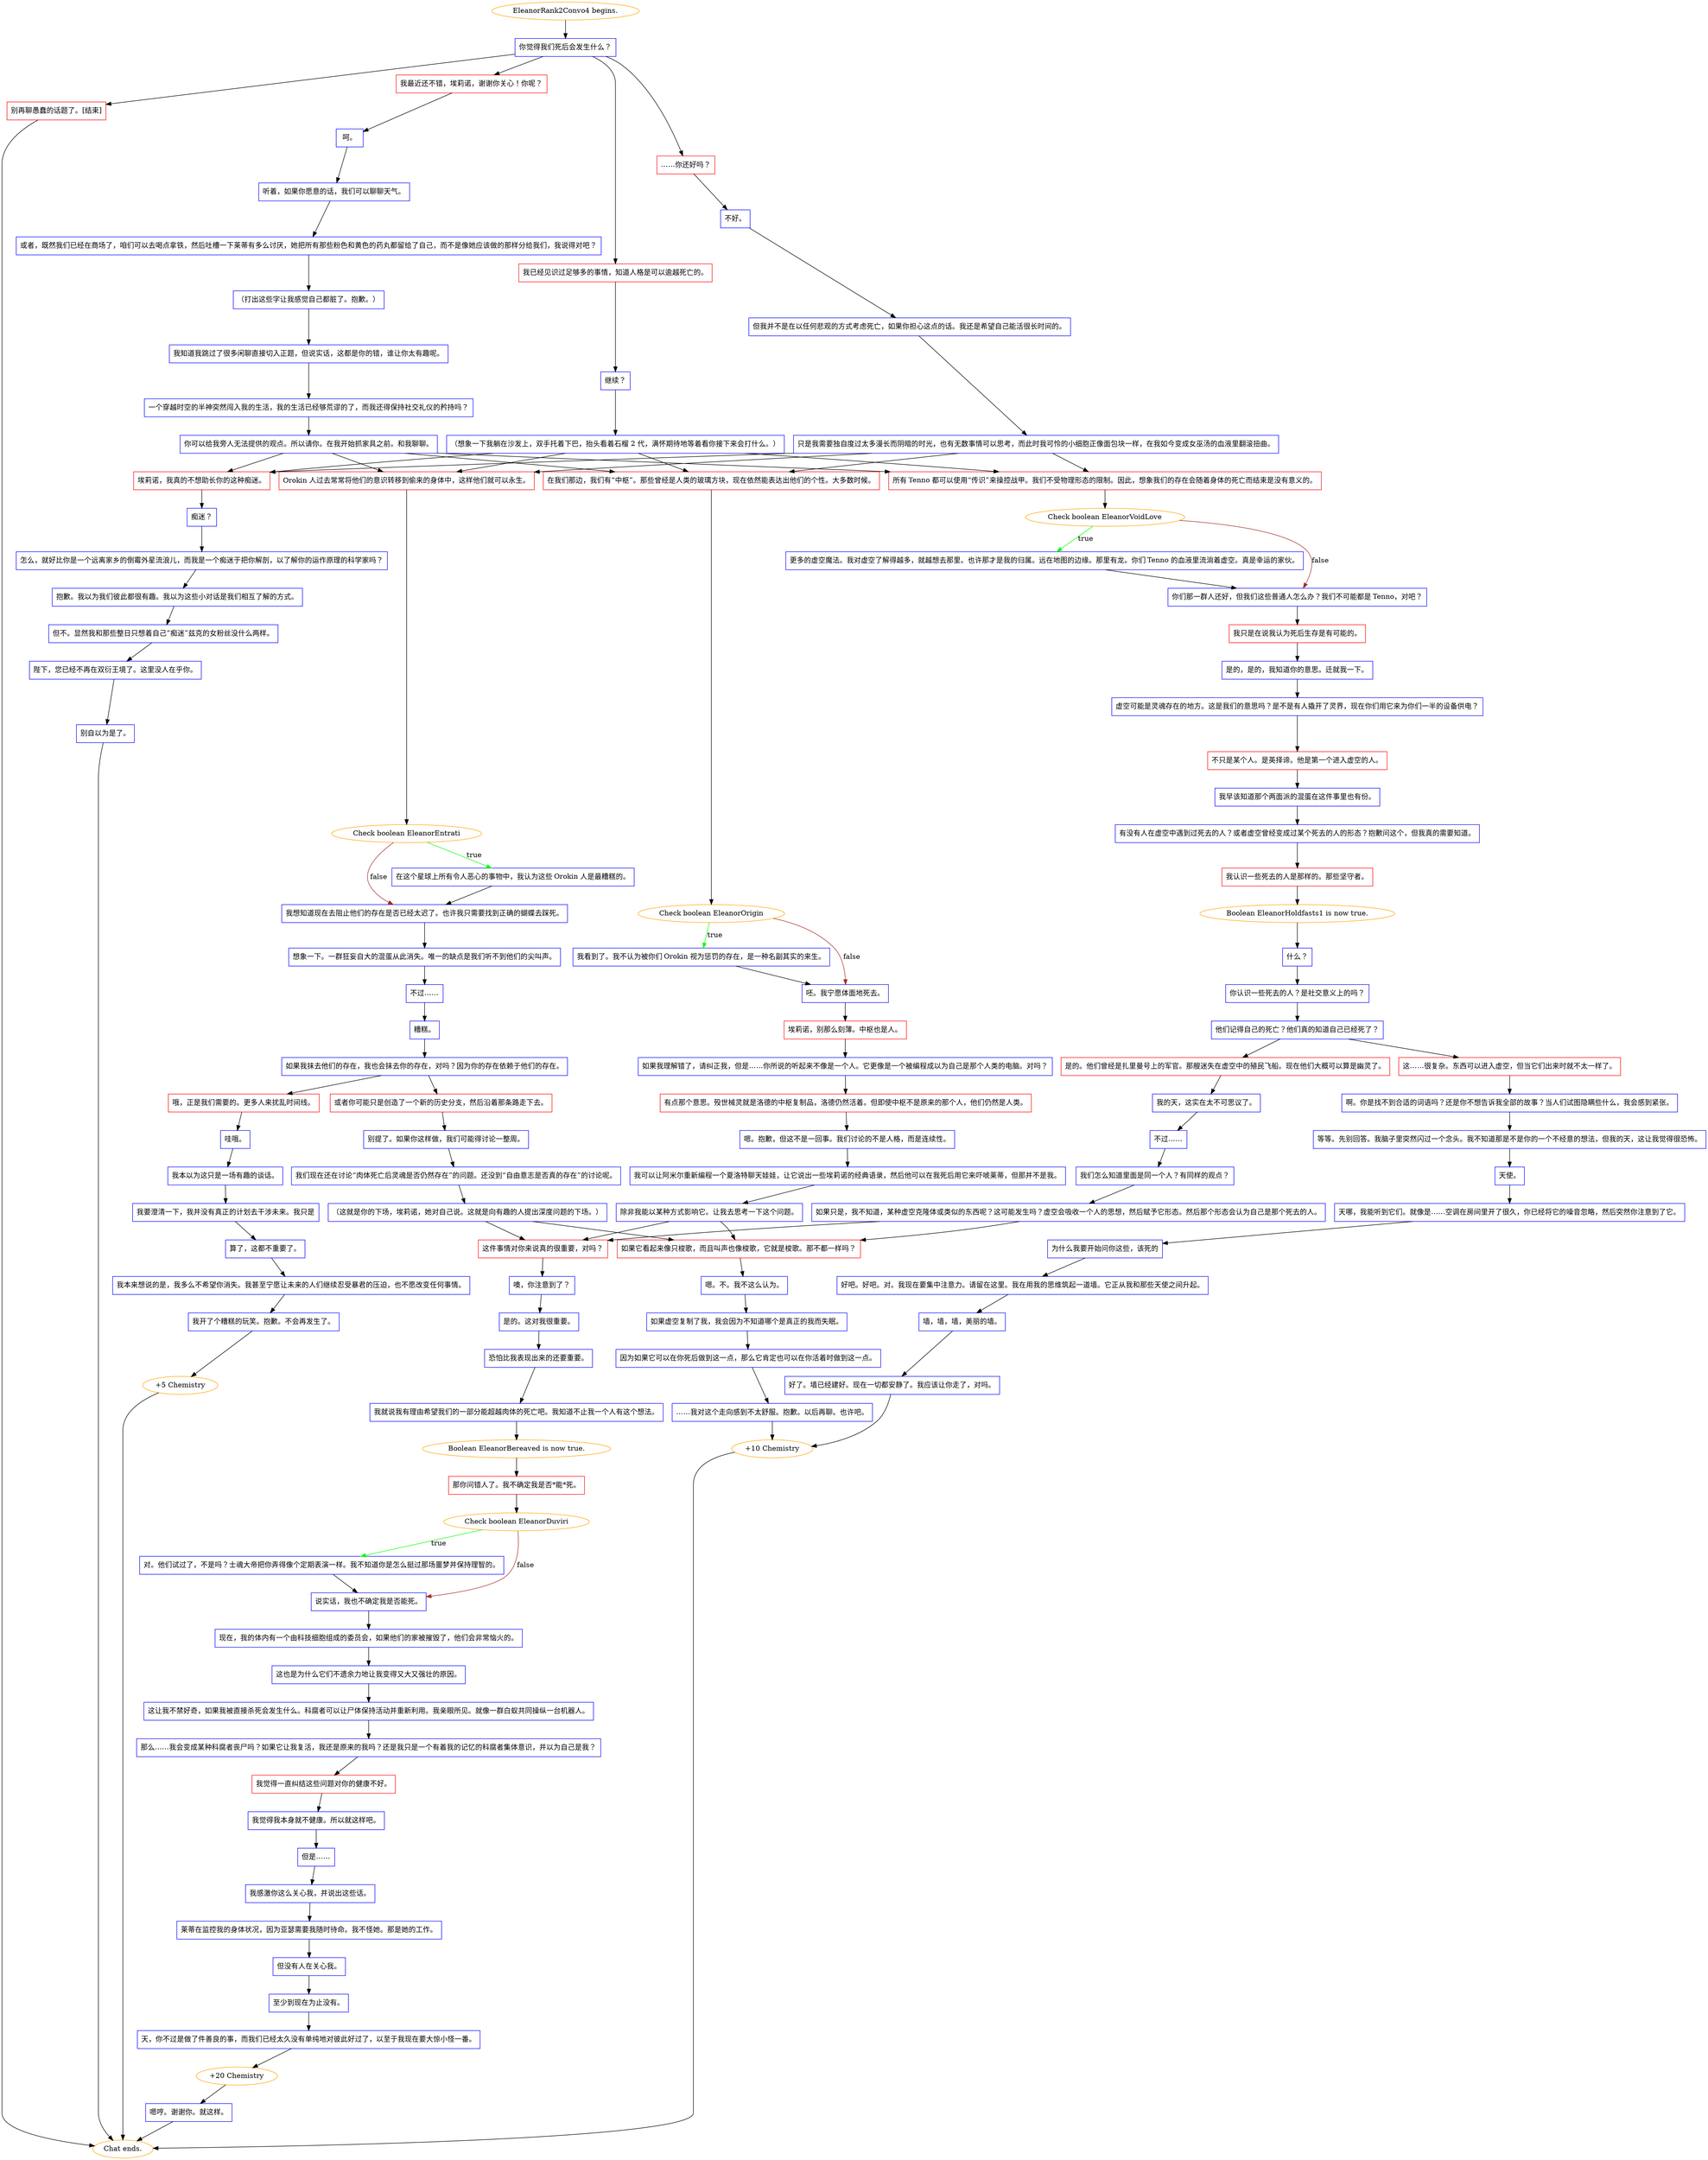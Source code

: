 digraph {
	"EleanorRank2Convo4 begins." [color=orange];
		"EleanorRank2Convo4 begins." -> j3635469289;
	j3635469289 [label="你觉得我们死后会发生什么？",shape=box,color=blue];
		j3635469289 -> j173444835;
		j3635469289 -> j2169934477;
		j3635469289 -> j2438269278;
		j3635469289 -> j3850279329;
	j173444835 [label="我最近还不错，埃莉诺，谢谢你关心！你呢？",shape=box,color=red];
		j173444835 -> j2583160;
	j2169934477 [label="……你还好吗？",shape=box,color=red];
		j2169934477 -> j3564711823;
	j2438269278 [label="我已经见识过足够多的事情，知道人格是可以逾越死亡的。",shape=box,color=red];
		j2438269278 -> j35280756;
	j3850279329 [label="别再聊愚蠢的话题了。[结束]",shape=box,color=red];
		j3850279329 -> "Chat ends.";
	j2583160 [label="呵。",shape=box,color=blue];
		j2583160 -> j926300070;
	j3564711823 [label="不好。",shape=box,color=blue];
		j3564711823 -> j55296554;
	j35280756 [label="继续？",shape=box,color=blue];
		j35280756 -> j3818585459;
	"Chat ends." [color=orange];
	j926300070 [label="听着，如果你愿意的话，我们可以聊聊天气。",shape=box,color=blue];
		j926300070 -> j503455517;
	j55296554 [label="但我并不是在以任何悲观的方式考虑死亡，如果你担心这点的话。我还是希望自己能活很长时间的。",shape=box,color=blue];
		j55296554 -> j2199801510;
	j3818585459 [label="（想象一下我躺在沙发上，双手托着下巴，抬头看着石榴 2 代，满怀期待地等着看你接下来会打什么。）",shape=box,color=blue];
		j3818585459 -> j2189763570;
		j3818585459 -> j2487928965;
		j3818585459 -> j175072205;
		j3818585459 -> j2129420281;
	j503455517 [label="或者，既然我们已经在商场了，咱们可以去喝点拿铁，然后吐槽一下莱蒂有多么讨厌，她把所有那些粉色和黄色的药丸都留给了自己，而不是像她应该做的那样分给我们，我说得对吧？",shape=box,color=blue];
		j503455517 -> j929661709;
	j2199801510 [label="只是我需要独自度过太多漫长而阴暗的时光，也有无数事情可以思考，而此时我可怜的小细胞正像面包块一样，在我如今变成女巫汤的血液里翻滚扭曲。",shape=box,color=blue];
		j2199801510 -> j2189763570;
		j2199801510 -> j2487928965;
		j2199801510 -> j175072205;
		j2199801510 -> j2129420281;
	j2189763570 [label="在我们那边，我们有“中枢”。那些曾经是人类的玻璃方块，现在依然能表达出他们的个性。大多数时候。",shape=box,color=red];
		j2189763570 -> j1343304143;
	j2487928965 [label="Orokin 人过去常常将他们的意识转移到偷来的身体中，这样他们就可以永生。",shape=box,color=red];
		j2487928965 -> j3627759057;
	j175072205 [label="所有 Tenno 都可以使用“传识”来操控战甲。我们不受物理形态的限制。因此，想象我们的存在会随着身体的死亡而结束是没有意义的。",shape=box,color=red];
		j175072205 -> j3467238656;
	j2129420281 [label="埃莉诺，我真的不想助长你的这种痴迷。",shape=box,color=red];
		j2129420281 -> j3947588676;
	j929661709 [label="（打出这些字让我感觉自己都脏了。抱歉。）",shape=box,color=blue];
		j929661709 -> j2024386548;
	j1343304143 [label="Check boolean EleanorOrigin",color=orange];
		j1343304143 -> j390077177 [label=true,color=green];
		j1343304143 -> j3397711597 [label=false,color=brown];
	j3627759057 [label="Check boolean EleanorEntrati",color=orange];
		j3627759057 -> j2978444574 [label=true,color=green];
		j3627759057 -> j1861654404 [label=false,color=brown];
	j3467238656 [label="Check boolean EleanorVoidLove",color=orange];
		j3467238656 -> j2458645908 [label=true,color=green];
		j3467238656 -> j4272716135 [label=false,color=brown];
	j3947588676 [label="痴迷？",shape=box,color=blue];
		j3947588676 -> j123913848;
	j2024386548 [label="我知道我跳过了很多闲聊直接切入正题，但说实话，这都是你的错，谁让你太有趣呢。",shape=box,color=blue];
		j2024386548 -> j2871233533;
	j390077177 [label="我看到了。我不认为被你们 Orokin 视为惩罚的存在，是一种名副其实的来生。",shape=box,color=blue];
		j390077177 -> j3397711597;
	j3397711597 [label="呸。我宁愿体面地死去。",shape=box,color=blue];
		j3397711597 -> j104761973;
	j2978444574 [label="在这个星球上所有令人恶心的事物中，我认为这些 Orokin 人是最糟糕的。",shape=box,color=blue];
		j2978444574 -> j1861654404;
	j1861654404 [label="我想知道现在去阻止他们的存在是否已经太迟了。也许我只需要找到正确的蝴蝶去踩死。",shape=box,color=blue];
		j1861654404 -> j2776497958;
	j2458645908 [label="更多的虚空魔法。我对虚空了解得越多，就越想去那里。也许那才是我的归属。远在地图的边缘。那里有龙。你们 Tenno 的血液里流淌着虚空。真是幸运的家伙。",shape=box,color=blue];
		j2458645908 -> j4272716135;
	j4272716135 [label="你们那一群人还好，但我们这些普通人怎么办？我们不可能都是 Tenno，对吧？",shape=box,color=blue];
		j4272716135 -> j2146427135;
	j123913848 [label="怎么，就好比你是一个远离家乡的倒霉外星流浪儿，而我是一个痴迷于把你解剖，以了解你的运作原理的科学家吗？",shape=box,color=blue];
		j123913848 -> j2172524083;
	j2871233533 [label="一个穿越时空的半神突然闯入我的生活，我的生活已经够荒谬的了，而我还得保持社交礼仪的矜持吗？",shape=box,color=blue];
		j2871233533 -> j1447023552;
	j104761973 [label="埃莉诺，别那么刻薄。中枢也是人。",shape=box,color=red];
		j104761973 -> j3006343085;
	j2776497958 [label="想象一下。一群狂妄自大的混蛋从此消失。唯一的缺点是我们听不到他们的尖叫声。",shape=box,color=blue];
		j2776497958 -> j2154087501;
	j2146427135 [label="我只是在说我认为死后生存是有可能的。",shape=box,color=red];
		j2146427135 -> j2703243914;
	j2172524083 [label="抱歉。我以为我们彼此都很有趣。我以为这些小对话是我们相互了解的方式。",shape=box,color=blue];
		j2172524083 -> j2621253091;
	j1447023552 [label="你可以给我旁人无法提供的观点。所以请你。在我开始抓家具之前。和我聊聊。",shape=box,color=blue];
		j1447023552 -> j2189763570;
		j1447023552 -> j2487928965;
		j1447023552 -> j175072205;
		j1447023552 -> j2129420281;
	j3006343085 [label="如果我理解错了，请纠正我，但是……你所说的听起来不像是一个人。它更像是一个被编程成以为自己是那个人类的电脑。对吗？",shape=box,color=blue];
		j3006343085 -> j3957048944;
	j2154087501 [label="不过……",shape=box,color=blue];
		j2154087501 -> j4212961908;
	j2703243914 [label="是的，是的，我知道你的意思。迁就我一下。",shape=box,color=blue];
		j2703243914 -> j809818748;
	j2621253091 [label="但不。显然我和那些整日只想着自己“痴迷”兹克的女粉丝没什么两样。",shape=box,color=blue];
		j2621253091 -> j983722102;
	j3957048944 [label="有点那个意思。殁世械灵就是洛德的中枢复制品，洛德仍然活着。但即使中枢不是原来的那个人，他们仍然是人类。",shape=box,color=red];
		j3957048944 -> j985769074;
	j4212961908 [label="糟糕。",shape=box,color=blue];
		j4212961908 -> j2406083828;
	j809818748 [label="虚空可能是灵魂存在的地方。这是我们的意思吗？是不是有人撬开了灵界，现在你们用它来为你们一半的设备供电？",shape=box,color=blue];
		j809818748 -> j2991684198;
	j983722102 [label="陛下，您已经不再在双衍王境了。这里没人在乎你。",shape=box,color=blue];
		j983722102 -> j509480896;
	j985769074 [label="嗯。抱歉，但这不是一回事。我们讨论的不是人格，而是连续性。",shape=box,color=blue];
		j985769074 -> j1835536930;
	j2406083828 [label="如果我抹去他们的存在，我也会抹去你的存在，对吗？因为你的存在依赖于他们的存在。",shape=box,color=blue];
		j2406083828 -> j459816760;
		j2406083828 -> j897386751;
	j2991684198 [label="不只是某个人。是英择谛。他是第一个进入虚空的人。",shape=box,color=red];
		j2991684198 -> j1608339884;
	j509480896 [label="别自以为是了。",shape=box,color=blue];
		j509480896 -> "Chat ends.";
	j1835536930 [label="我可以让阿米尔重新编程一个夏洛特聊天娃娃，让它说出一些埃莉诺的经典语录，然后他可以在我死后用它来吓唬莱蒂，但那并不是我。",shape=box,color=blue];
		j1835536930 -> j933505637;
	j459816760 [label="哦，正是我们需要的。更多人来扰乱时间线。",shape=box,color=red];
		j459816760 -> j239118057;
	j897386751 [label="或者你可能只是创造了一个新的历史分支，然后沿着那条路走下去。",shape=box,color=red];
		j897386751 -> j888683589;
	j1608339884 [label="我早该知道那个两面派的混蛋在这件事里也有份。",shape=box,color=blue];
		j1608339884 -> j513031325;
	j933505637 [label="除非我能以某种方式影响它。让我去思考一下这个问题。",shape=box,color=blue];
		j933505637 -> j830815846;
		j933505637 -> j1831392300;
	j239118057 [label="哇哦。",shape=box,color=blue];
		j239118057 -> j2529403876;
	j888683589 [label="别提了。如果你这样做，我们可能得讨论一整周。",shape=box,color=blue];
		j888683589 -> j1570434707;
	j513031325 [label="有没有人在虚空中遇到过死去的人？或者虚空曾经变成过某个死去的人的形态？抱歉问这个，但我真的需要知道。",shape=box,color=blue];
		j513031325 -> j1846032274;
	j830815846 [label="如果它看起来像只梭歌，而且叫声也像梭歌，它就是梭歌。那不都一样吗？",shape=box,color=red];
		j830815846 -> j2628753821;
	j1831392300 [label="这件事情对你来说真的很重要，对吗？",shape=box,color=red];
		j1831392300 -> j2664541502;
	j2529403876 [label="我本以为这只是一场有趣的谈话。",shape=box,color=blue];
		j2529403876 -> j2015426156;
	j1570434707 [label="我们现在还在讨论“肉体死亡后灵魂是否仍然存在”的问题。还没到“自由意志是否真的存在”的讨论呢。",shape=box,color=blue];
		j1570434707 -> j1226732531;
	j1846032274 [label="我认识一些死去的人是那样的。那些坚守者。",shape=box,color=red];
		j1846032274 -> j1747279816;
	j2628753821 [label="嗯。不。我不这么认为。",shape=box,color=blue];
		j2628753821 -> j2872673678;
	j2664541502 [label="噢，你注意到了？",shape=box,color=blue];
		j2664541502 -> j312019076;
	j2015426156 [label="我要澄清一下，我并没有真正的计划去干涉未来。我只是",shape=box,color=blue];
		j2015426156 -> j301116742;
	j1226732531 [label="（这就是你的下场，埃莉诺，她对自己说。这就是向有趣的人提出深度问题的下场。）",shape=box,color=blue];
		j1226732531 -> j830815846;
		j1226732531 -> j1831392300;
	j1747279816 [label="Boolean EleanorHoldfasts1 is now true.",color=orange];
		j1747279816 -> j181555224;
	j2872673678 [label="如果虚空复制了我，我会因为不知道哪个是真正的我而失眠。",shape=box,color=blue];
		j2872673678 -> j2209248730;
	j312019076 [label="是的。这对我很重要。",shape=box,color=blue];
		j312019076 -> j3113405601;
	j301116742 [label="算了，这都不重要了。",shape=box,color=blue];
		j301116742 -> j2411483087;
	j181555224 [label="什么？",shape=box,color=blue];
		j181555224 -> j3697808923;
	j2209248730 [label="因为如果它可以在你死后做到这一点，那么它肯定也可以在你活着时做到这一点。",shape=box,color=blue];
		j2209248730 -> j2511711489;
	j3113405601 [label="恐怕比我表现出来的还要重要。",shape=box,color=blue];
		j3113405601 -> j1628055825;
	j2411483087 [label="我本来想说的是，我多么不希望你消失。我甚至宁愿让未来的人们继续忍受暴君的压迫，也不愿改变任何事情。",shape=box,color=blue];
		j2411483087 -> j2359053580;
	j3697808923 [label="你认识一些死去的人？是社交意义上的吗？",shape=box,color=blue];
		j3697808923 -> j1979707585;
	j2511711489 [label="……我对这个走向感到不太舒服。抱歉。以后再聊。也许吧。",shape=box,color=blue];
		j2511711489 -> j1933300832;
	j1628055825 [label="我就说我有理由希望我们的一部分能超越肉体的死亡吧。我知道不止我一个人有这个想法。",shape=box,color=blue];
		j1628055825 -> j1820151851;
	j2359053580 [label="我开了个糟糕的玩笑。抱歉。不会再发生了。",shape=box,color=blue];
		j2359053580 -> j4081414586;
	j1979707585 [label="他们记得自己的死亡？他们真的知道自己已经死了？",shape=box,color=blue];
		j1979707585 -> j561818196;
		j1979707585 -> j3356993068;
	j1933300832 [label="+10 Chemistry",color=orange];
		j1933300832 -> "Chat ends.";
	j1820151851 [label="Boolean EleanorBereaved is now true.",color=orange];
		j1820151851 -> j485928049;
	j4081414586 [label="+5 Chemistry",color=orange];
		j4081414586 -> "Chat ends.";
	j561818196 [label="是的。他们曾经是扎里曼号上的军官。那艘迷失在虚空中的殖民飞船。现在他们大概可以算是幽灵了。",shape=box,color=red];
		j561818196 -> j1590195451;
	j3356993068 [label="这……很复杂。东西可以进入虚空，但当它们出来时就不太一样了。",shape=box,color=red];
		j3356993068 -> j2382369270;
	j485928049 [label="那你问错人了。我不确定我是否*能*死。",shape=box,color=red];
		j485928049 -> j4031565703;
	j1590195451 [label="我的天，这实在太不可思议了。",shape=box,color=blue];
		j1590195451 -> j3260915740;
	j2382369270 [label="啊。你是找不到合适的词语吗？还是你不想告诉我全部的故事？当人们试图隐瞒些什么，我会感到紧张。",shape=box,color=blue];
		j2382369270 -> j1663213635;
	j4031565703 [label="Check boolean EleanorDuviri",color=orange];
		j4031565703 -> j354984430 [label=true,color=green];
		j4031565703 -> j4070594247 [label=false,color=brown];
	j3260915740 [label="不过……",shape=box,color=blue];
		j3260915740 -> j858121492;
	j1663213635 [label="等等。先别回答。我脑子里突然闪过一个念头。我不知道那是不是你的一个不经意的想法，但我的天，这让我觉得很恐怖。",shape=box,color=blue];
		j1663213635 -> j3336041913;
	j354984430 [label="对。他们试过了，不是吗？士魂大帝把你弄得像个定期表演一样。我不知道你是怎么挺过那场噩梦并保持理智的。",shape=box,color=blue];
		j354984430 -> j4070594247;
	j4070594247 [label="说实话，我也不确定我是否能死。",shape=box,color=blue];
		j4070594247 -> j2133226389;
	j858121492 [label="我们怎么知道里面是同一个人？有同样的观点？",shape=box,color=blue];
		j858121492 -> j3118356662;
	j3336041913 [label="天使。",shape=box,color=blue];
		j3336041913 -> j825432361;
	j2133226389 [label="现在，我的体内有一个由科技细胞组成的委员会，如果他们的家被摧毁了，他们会非常恼火的。",shape=box,color=blue];
		j2133226389 -> j974529959;
	j3118356662 [label="如果只是，我不知道，某种虚空克隆体或类似的东西呢？这可能发生吗？虚空会吸收一个人的思想，然后赋予它形态。然后那个形态会认为自己是那个死去的人。",shape=box,color=blue];
		j3118356662 -> j830815846;
		j3118356662 -> j1831392300;
	j825432361 [label="天哪，我能听到它们。就像是……空调在房间里开了很久，你已经将它的噪音忽略，然后突然你注意到了它。",shape=box,color=blue];
		j825432361 -> j477232748;
	j974529959 [label="这也是为什么它们不遗余力地让我变得又大又强壮的原因。",shape=box,color=blue];
		j974529959 -> j2636728329;
	j477232748 [label="为什么我要开始问你这些，该死的",shape=box,color=blue];
		j477232748 -> j4089815760;
	j2636728329 [label="这让我不禁好奇，如果我被直接杀死会发生什么。科腐者可以让尸体保持活动并重新利用。我亲眼所见。就像一群白蚁共同操纵一台机器人。",shape=box,color=blue];
		j2636728329 -> j3037375032;
	j4089815760 [label="好吧。好吧。对。我现在要集中注意力。请留在这里。我在用我的思维筑起一道墙。它正从我和那些天使之间升起。",shape=box,color=blue];
		j4089815760 -> j1696069041;
	j3037375032 [label="那么……我会变成某种科腐者丧尸吗？如果它让我复活，我还是原来的我吗？还是我只是一个有着我的记忆的科腐者集体意识，并以为自己是我？",shape=box,color=blue];
		j3037375032 -> j2127850258;
	j1696069041 [label="墙，墙，墙，美丽的墙。",shape=box,color=blue];
		j1696069041 -> j2146243987;
	j2127850258 [label="我觉得一直纠结这些问题对你的健康不好。",shape=box,color=red];
		j2127850258 -> j4159532615;
	j2146243987 [label="好了。墙已经建好。现在一切都安静了。我应该让你走了，对吗。",shape=box,color=blue];
		j2146243987 -> j1933300832;
	j4159532615 [label="我觉得我本身就不健康。所以就这样吧。",shape=box,color=blue];
		j4159532615 -> j2035134027;
	j2035134027 [label="但是……",shape=box,color=blue];
		j2035134027 -> j386702159;
	j386702159 [label="我感激你这么关心我，并说出这些话。",shape=box,color=blue];
		j386702159 -> j1781627995;
	j1781627995 [label="莱蒂在监控我的身体状况，因为亚瑟需要我随时待命。我不怪她。那是她的工作。",shape=box,color=blue];
		j1781627995 -> j2713528381;
	j2713528381 [label="但没有人在关心我。",shape=box,color=blue];
		j2713528381 -> j4179923630;
	j4179923630 [label="至少到现在为止没有。",shape=box,color=blue];
		j4179923630 -> j3111345328;
	j3111345328 [label="天，你不过是做了件善良的事，而我们已经太久没有单纯地对彼此好过了，以至于我现在要大惊小怪一番。",shape=box,color=blue];
		j3111345328 -> j3409197795;
	j3409197795 [label="+20 Chemistry",color=orange];
		j3409197795 -> j2863356090;
	j2863356090 [label="嗯哼。谢谢你。就这样。",shape=box,color=blue];
		j2863356090 -> "Chat ends.";
}